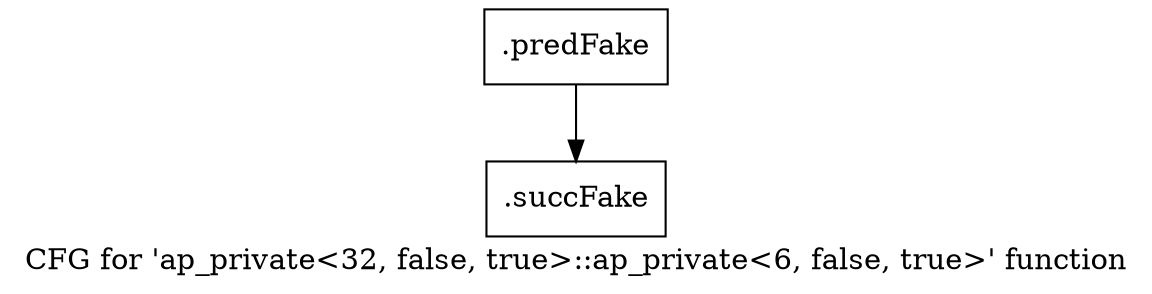 digraph "CFG for 'ap_private\<32, false, true\>::ap_private\<6, false, true\>' function" {
	label="CFG for 'ap_private\<32, false, true\>::ap_private\<6, false, true\>' function";

	Node0x5ed9f00 [shape=record,filename="",linenumber="",label="{.predFake}"];
	Node0x5ed9f00 -> Node0x62ecd60[ callList="" memoryops="" filename="/mnt/xilinx/Vitis_HLS/2021.2/include/etc/ap_private.h" execusionnum="1"];
	Node0x62ecd60 [shape=record,filename="/mnt/xilinx/Vitis_HLS/2021.2/include/etc/ap_private.h",linenumber="1723",label="{.succFake}"];
}
